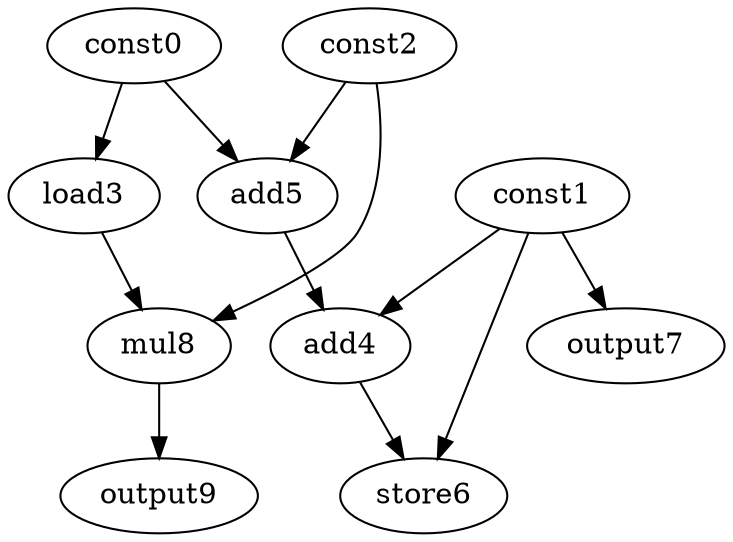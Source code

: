 digraph G { 
const0[opcode=const]; 
const1[opcode=const]; 
const2[opcode=const]; 
load3[opcode=load]; 
add4[opcode=add]; 
add5[opcode=add]; 
store6[opcode=store]; 
output7[opcode=output]; 
mul8[opcode=mul]; 
output9[opcode=output]; 
const0->load3[operand=0];
const0->add5[operand=0];
const2->add5[operand=1];
const1->output7[operand=0];
const1->add4[operand=0];
add5->add4[operand=1];
const2->mul8[operand=0];
load3->mul8[operand=1];
const1->store6[operand=0];
add4->store6[operand=1];
mul8->output9[operand=0];
}
